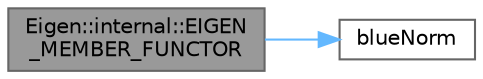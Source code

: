 digraph "Eigen::internal::EIGEN_MEMBER_FUNCTOR"
{
 // LATEX_PDF_SIZE
  bgcolor="transparent";
  edge [fontname=Helvetica,fontsize=10,labelfontname=Helvetica,labelfontsize=10];
  node [fontname=Helvetica,fontsize=10,shape=box,height=0.2,width=0.4];
  rankdir="LR";
  Node1 [id="Node000001",label="Eigen::internal::EIGEN\l_MEMBER_FUNCTOR",height=0.2,width=0.4,color="gray40", fillcolor="grey60", style="filled", fontcolor="black",tooltip=" "];
  Node1 -> Node2 [id="edge1_Node000001_Node000002",color="steelblue1",style="solid",tooltip=" "];
  Node2 [id="Node000002",label="blueNorm",height=0.2,width=0.4,color="grey40", fillcolor="white", style="filled",URL="$bench__norm_8cpp.html#a98ac01d8fdabe2710f04c335a876a00d",tooltip=" "];
}
